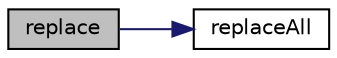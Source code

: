 digraph "replace"
{
  bgcolor="transparent";
  edge [fontname="Helvetica",fontsize="10",labelfontname="Helvetica",labelfontsize="10"];
  node [fontname="Helvetica",fontsize="10",shape=record];
  rankdir="LR";
  Node1 [label="replace",height=0.2,width=0.4,color="black", fillcolor="grey75", style="filled", fontcolor="black"];
  Node1 -> Node2 [color="midnightblue",fontsize="10",style="solid",fontname="Helvetica"];
  Node2 [label="replaceAll",height=0.2,width=0.4,color="black",URL="$a02458.html#a0bf334fda5b33d81c4467472af37dcca",tooltip="Replace all occurences of sub-string oldStr with newStr. "];
}
